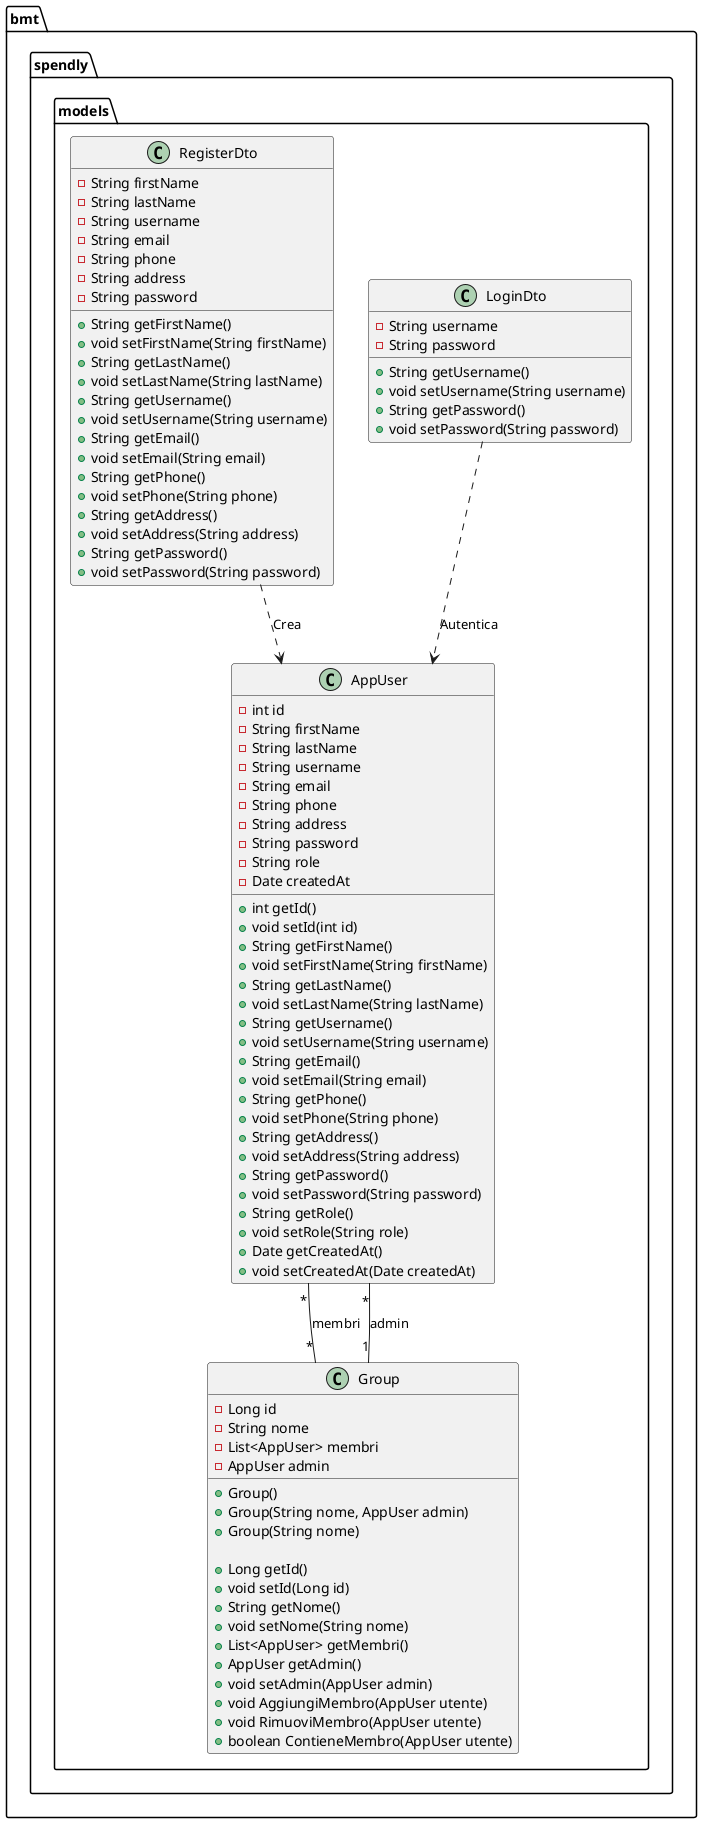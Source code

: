 @startuml
package "bmt.spendly.models" {
    class AppUser {
        - int id
        - String firstName
        - String lastName
        - String username
        - String email
        - String phone
        - String address
        - String password
        - String role
        - Date createdAt

        + int getId()
        + void setId(int id)
        + String getFirstName()
        + void setFirstName(String firstName)
        + String getLastName()
        + void setLastName(String lastName)
        + String getUsername()
        + void setUsername(String username)
        + String getEmail()
        + void setEmail(String email)
        + String getPhone()
        + void setPhone(String phone)
        + String getAddress()
        + void setAddress(String address)
        + String getPassword()
        + void setPassword(String password)
        + String getRole()
        + void setRole(String role)
        + Date getCreatedAt()
        + void setCreatedAt(Date createdAt)
    }

    class LoginDto {
        - String username
        - String password

        + String getUsername()
        + void setUsername(String username)
        + String getPassword()
        + void setPassword(String password)
    }

    class RegisterDto {
        - String firstName
        - String lastName
        - String username
        - String email
        - String phone
        - String address
        - String password

        + String getFirstName()
        + void setFirstName(String firstName)
        + String getLastName()
        + void setLastName(String lastName)
        + String getUsername()
        + void setUsername(String username)
        + String getEmail()
        + void setEmail(String email)
        + String getPhone()
        + void setPhone(String phone)
        + String getAddress()
        + void setAddress(String address)
        + String getPassword()
        + void setPassword(String password)
    }

    class Group {
        - Long id
        - String nome
        - List<AppUser> membri
        - AppUser admin

        + Group()
        + Group(String nome, AppUser admin)
        + Group(String nome)

        + Long getId()
        + void setId(Long id)
        + String getNome()
        + void setNome(String nome)
        + List<AppUser> getMembri()
        + AppUser getAdmin()
        + void setAdmin(AppUser admin)
        + void AggiungiMembro(AppUser utente)
        + void RimuoviMembro(AppUser utente)
        + boolean ContieneMembro(AppUser utente)
    }

    RegisterDto ..> AppUser : "Crea"
    LoginDto ..> AppUser : "Autentica"
    Group "1" -- "*" AppUser : admin
    AppUser "*" -- "*" Group : membri
}
@enduml
